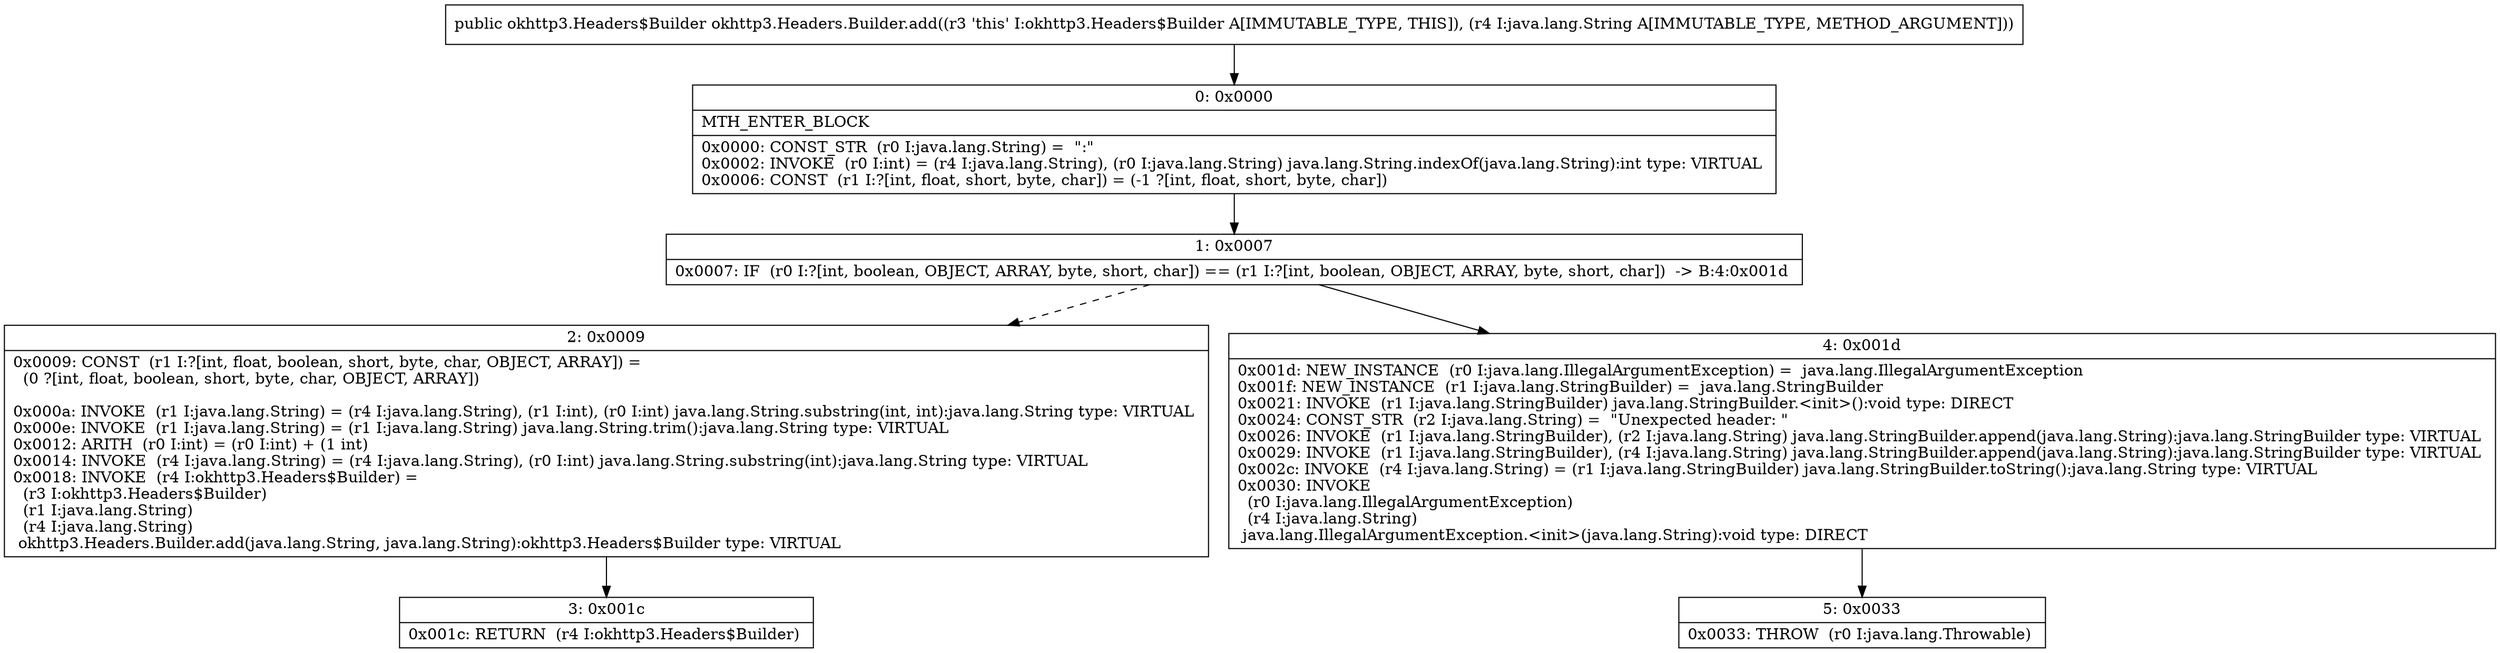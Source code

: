 digraph "CFG forokhttp3.Headers.Builder.add(Ljava\/lang\/String;)Lokhttp3\/Headers$Builder;" {
Node_0 [shape=record,label="{0\:\ 0x0000|MTH_ENTER_BLOCK\l|0x0000: CONST_STR  (r0 I:java.lang.String) =  \":\" \l0x0002: INVOKE  (r0 I:int) = (r4 I:java.lang.String), (r0 I:java.lang.String) java.lang.String.indexOf(java.lang.String):int type: VIRTUAL \l0x0006: CONST  (r1 I:?[int, float, short, byte, char]) = (\-1 ?[int, float, short, byte, char]) \l}"];
Node_1 [shape=record,label="{1\:\ 0x0007|0x0007: IF  (r0 I:?[int, boolean, OBJECT, ARRAY, byte, short, char]) == (r1 I:?[int, boolean, OBJECT, ARRAY, byte, short, char])  \-\> B:4:0x001d \l}"];
Node_2 [shape=record,label="{2\:\ 0x0009|0x0009: CONST  (r1 I:?[int, float, boolean, short, byte, char, OBJECT, ARRAY]) = \l  (0 ?[int, float, boolean, short, byte, char, OBJECT, ARRAY])\l \l0x000a: INVOKE  (r1 I:java.lang.String) = (r4 I:java.lang.String), (r1 I:int), (r0 I:int) java.lang.String.substring(int, int):java.lang.String type: VIRTUAL \l0x000e: INVOKE  (r1 I:java.lang.String) = (r1 I:java.lang.String) java.lang.String.trim():java.lang.String type: VIRTUAL \l0x0012: ARITH  (r0 I:int) = (r0 I:int) + (1 int) \l0x0014: INVOKE  (r4 I:java.lang.String) = (r4 I:java.lang.String), (r0 I:int) java.lang.String.substring(int):java.lang.String type: VIRTUAL \l0x0018: INVOKE  (r4 I:okhttp3.Headers$Builder) = \l  (r3 I:okhttp3.Headers$Builder)\l  (r1 I:java.lang.String)\l  (r4 I:java.lang.String)\l okhttp3.Headers.Builder.add(java.lang.String, java.lang.String):okhttp3.Headers$Builder type: VIRTUAL \l}"];
Node_3 [shape=record,label="{3\:\ 0x001c|0x001c: RETURN  (r4 I:okhttp3.Headers$Builder) \l}"];
Node_4 [shape=record,label="{4\:\ 0x001d|0x001d: NEW_INSTANCE  (r0 I:java.lang.IllegalArgumentException) =  java.lang.IllegalArgumentException \l0x001f: NEW_INSTANCE  (r1 I:java.lang.StringBuilder) =  java.lang.StringBuilder \l0x0021: INVOKE  (r1 I:java.lang.StringBuilder) java.lang.StringBuilder.\<init\>():void type: DIRECT \l0x0024: CONST_STR  (r2 I:java.lang.String) =  \"Unexpected header: \" \l0x0026: INVOKE  (r1 I:java.lang.StringBuilder), (r2 I:java.lang.String) java.lang.StringBuilder.append(java.lang.String):java.lang.StringBuilder type: VIRTUAL \l0x0029: INVOKE  (r1 I:java.lang.StringBuilder), (r4 I:java.lang.String) java.lang.StringBuilder.append(java.lang.String):java.lang.StringBuilder type: VIRTUAL \l0x002c: INVOKE  (r4 I:java.lang.String) = (r1 I:java.lang.StringBuilder) java.lang.StringBuilder.toString():java.lang.String type: VIRTUAL \l0x0030: INVOKE  \l  (r0 I:java.lang.IllegalArgumentException)\l  (r4 I:java.lang.String)\l java.lang.IllegalArgumentException.\<init\>(java.lang.String):void type: DIRECT \l}"];
Node_5 [shape=record,label="{5\:\ 0x0033|0x0033: THROW  (r0 I:java.lang.Throwable) \l}"];
MethodNode[shape=record,label="{public okhttp3.Headers$Builder okhttp3.Headers.Builder.add((r3 'this' I:okhttp3.Headers$Builder A[IMMUTABLE_TYPE, THIS]), (r4 I:java.lang.String A[IMMUTABLE_TYPE, METHOD_ARGUMENT])) }"];
MethodNode -> Node_0;
Node_0 -> Node_1;
Node_1 -> Node_2[style=dashed];
Node_1 -> Node_4;
Node_2 -> Node_3;
Node_4 -> Node_5;
}

